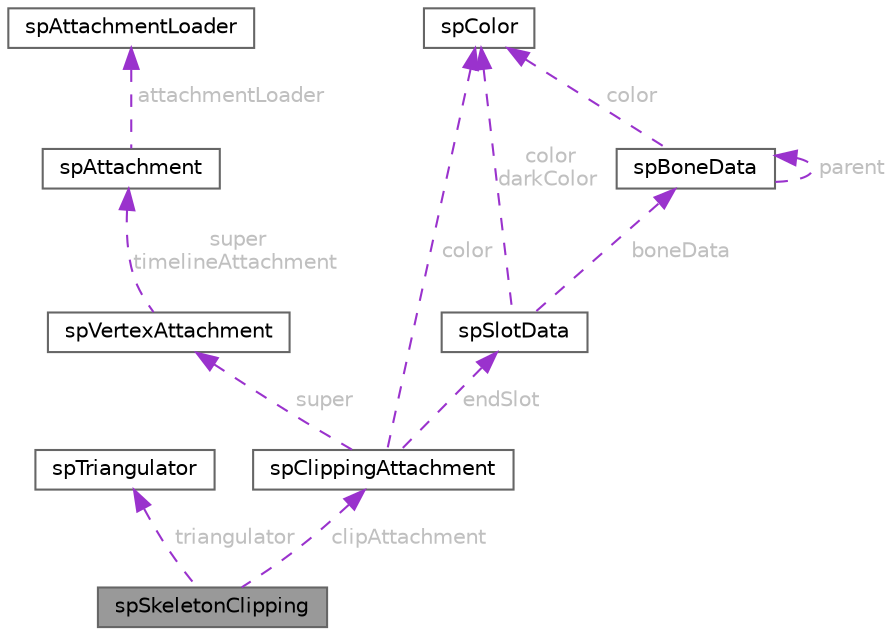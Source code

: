 digraph "spSkeletonClipping"
{
 // LATEX_PDF_SIZE
  bgcolor="transparent";
  edge [fontname=Helvetica,fontsize=10,labelfontname=Helvetica,labelfontsize=10];
  node [fontname=Helvetica,fontsize=10,shape=box,height=0.2,width=0.4];
  Node1 [id="Node000001",label="spSkeletonClipping",height=0.2,width=0.4,color="gray40", fillcolor="grey60", style="filled", fontcolor="black",tooltip=" "];
  Node2 -> Node1 [id="edge12_Node000001_Node000002",dir="back",color="darkorchid3",style="dashed",tooltip=" ",label=" triangulator",fontcolor="grey" ];
  Node2 [id="Node000002",label="spTriangulator",height=0.2,width=0.4,color="gray40", fillcolor="white", style="filled",URL="$structsp_triangulator.html",tooltip=" "];
  Node3 -> Node1 [id="edge13_Node000001_Node000003",dir="back",color="darkorchid3",style="dashed",tooltip=" ",label=" clipAttachment",fontcolor="grey" ];
  Node3 [id="Node000003",label="spClippingAttachment",height=0.2,width=0.4,color="gray40", fillcolor="white", style="filled",URL="$structsp_clipping_attachment.html",tooltip=" "];
  Node4 -> Node3 [id="edge14_Node000003_Node000004",dir="back",color="darkorchid3",style="dashed",tooltip=" ",label=" super",fontcolor="grey" ];
  Node4 [id="Node000004",label="spVertexAttachment",height=0.2,width=0.4,color="gray40", fillcolor="white", style="filled",URL="$structsp_vertex_attachment.html",tooltip=" "];
  Node5 -> Node4 [id="edge15_Node000004_Node000005",dir="back",color="darkorchid3",style="dashed",tooltip=" ",label=" super\ntimelineAttachment",fontcolor="grey" ];
  Node5 [id="Node000005",label="spAttachment",height=0.2,width=0.4,color="gray40", fillcolor="white", style="filled",URL="$structsp_attachment.html",tooltip=" "];
  Node6 -> Node5 [id="edge16_Node000005_Node000006",dir="back",color="darkorchid3",style="dashed",tooltip=" ",label=" attachmentLoader",fontcolor="grey" ];
  Node6 [id="Node000006",label="spAttachmentLoader",height=0.2,width=0.4,color="gray40", fillcolor="white", style="filled",URL="$structsp_attachment_loader.html",tooltip=" "];
  Node7 -> Node3 [id="edge17_Node000003_Node000007",dir="back",color="darkorchid3",style="dashed",tooltip=" ",label=" endSlot",fontcolor="grey" ];
  Node7 [id="Node000007",label="spSlotData",height=0.2,width=0.4,color="gray40", fillcolor="white", style="filled",URL="$structsp_slot_data.html",tooltip=" "];
  Node8 -> Node7 [id="edge18_Node000007_Node000008",dir="back",color="darkorchid3",style="dashed",tooltip=" ",label=" boneData",fontcolor="grey" ];
  Node8 [id="Node000008",label="spBoneData",height=0.2,width=0.4,color="gray40", fillcolor="white", style="filled",URL="$structsp_bone_data.html",tooltip=" "];
  Node8 -> Node8 [id="edge19_Node000008_Node000008",dir="back",color="darkorchid3",style="dashed",tooltip=" ",label=" parent",fontcolor="grey" ];
  Node9 -> Node8 [id="edge20_Node000008_Node000009",dir="back",color="darkorchid3",style="dashed",tooltip=" ",label=" color",fontcolor="grey" ];
  Node9 [id="Node000009",label="spColor",height=0.2,width=0.4,color="gray40", fillcolor="white", style="filled",URL="$structsp_color.html",tooltip=" "];
  Node9 -> Node7 [id="edge21_Node000007_Node000009",dir="back",color="darkorchid3",style="dashed",tooltip=" ",label=" color\ndarkColor",fontcolor="grey" ];
  Node9 -> Node3 [id="edge22_Node000003_Node000009",dir="back",color="darkorchid3",style="dashed",tooltip=" ",label=" color",fontcolor="grey" ];
}
